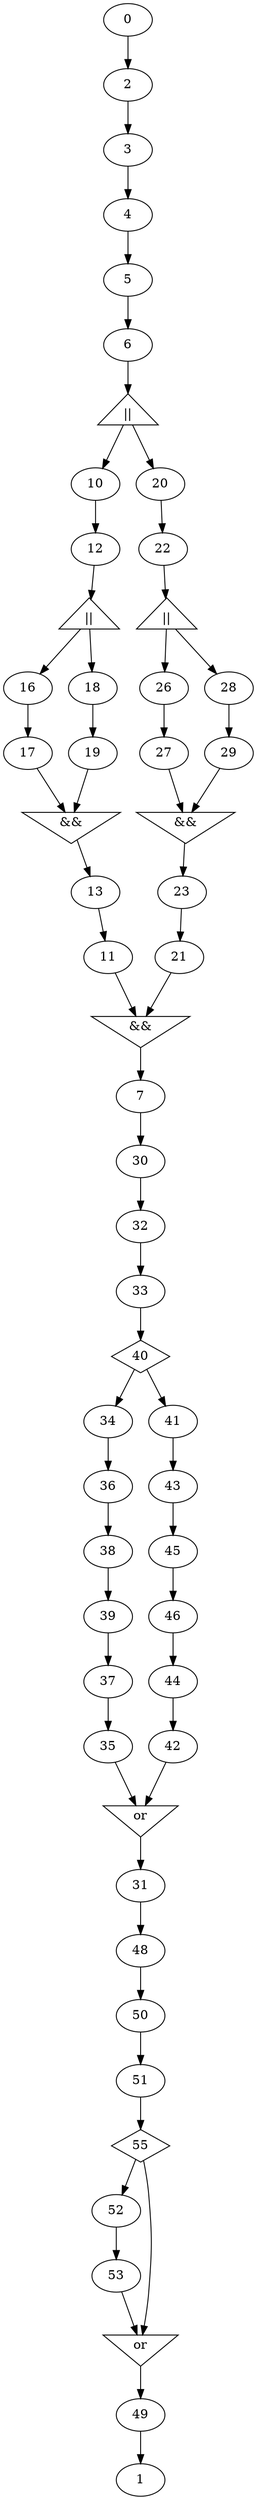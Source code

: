 digraph G {
  "0" [label="0" shape="ellipse"];
  "1" [label="1" shape="ellipse"];
  "2" [label="2" shape="ellipse"];
  "3" [label="3" shape="ellipse"];
  "4" [label="4" shape="ellipse"];
  "5" [label="5" shape="ellipse"];
  "6" [label="6" shape="ellipse"];
  "7" [label="7" shape="ellipse"];
  "8" [label="&&" shape="invtriangle"];
  "9" [label="||" shape="triangle"];
  "10" [label="10" shape="ellipse"];
  "11" [label="11" shape="ellipse"];
  "12" [label="12" shape="ellipse"];
  "13" [label="13" shape="ellipse"];
  "14" [label="&&" shape="invtriangle"];
  "15" [label="||" shape="triangle"];
  "16" [label="16" shape="ellipse"];
  "17" [label="17" shape="ellipse"];
  "18" [label="18" shape="ellipse"];
  "19" [label="19" shape="ellipse"];
  "20" [label="20" shape="ellipse"];
  "21" [label="21" shape="ellipse"];
  "22" [label="22" shape="ellipse"];
  "23" [label="23" shape="ellipse"];
  "24" [label="&&" shape="invtriangle"];
  "25" [label="||" shape="triangle"];
  "26" [label="26" shape="ellipse"];
  "27" [label="27" shape="ellipse"];
  "28" [label="28" shape="ellipse"];
  "29" [label="29" shape="ellipse"];
  "30" [label="30" shape="ellipse"];
  "31" [label="31" shape="ellipse"];
  "32" [label="32" shape="ellipse"];
  "33" [label="33" shape="ellipse"];
  "34" [label="34" shape="ellipse"];
  "35" [label="35" shape="ellipse"];
  "36" [label="36" shape="ellipse"];
  "37" [label="37" shape="ellipse"];
  "38" [label="38" shape="ellipse"];
  "39" [label="39" shape="ellipse"];
  "40" [label="40" shape="diamond"];
  "41" [label="41" shape="ellipse"];
  "42" [label="42" shape="ellipse"];
  "43" [label="43" shape="ellipse"];
  "44" [label="44" shape="ellipse"];
  "45" [label="45" shape="ellipse"];
  "46" [label="46" shape="ellipse"];
  "47" [label="or" shape="invtriangle"];
  "48" [label="48" shape="ellipse"];
  "49" [label="49" shape="ellipse"];
  "50" [label="50" shape="ellipse"];
  "51" [label="51" shape="ellipse"];
  "52" [label="52" shape="ellipse"];
  "53" [label="53" shape="ellipse"];
  "54" [label="or" shape="invtriangle"];
  "55" [label="55" shape="diamond"];
  "2" -> "3" [label=""];
  "0" -> "2" [label=""];
  "4" -> "5" [label=""];
  "3" -> "4" [label=""];
  "6" -> "9" [label=""];
  "16" -> "17" [label=""];
  "12" -> "15" [label=""];
  "15" -> "16" [label=""];
  "17" -> "14" [label=""];
  "18" -> "19" [label=""];
  "15" -> "18" [label=""];
  "19" -> "14" [label=""];
  "14" -> "13" [label=""];
  "10" -> "12" [label=""];
  "13" -> "11" [label=""];
  "9" -> "10" [label=""];
  "11" -> "8" [label=""];
  "26" -> "27" [label=""];
  "22" -> "25" [label=""];
  "25" -> "26" [label=""];
  "27" -> "24" [label=""];
  "28" -> "29" [label=""];
  "25" -> "28" [label=""];
  "29" -> "24" [label=""];
  "24" -> "23" [label=""];
  "20" -> "22" [label=""];
  "23" -> "21" [label=""];
  "9" -> "20" [label=""];
  "21" -> "8" [label=""];
  "8" -> "7" [label=""];
  "5" -> "6" [label=""];
  "32" -> "33" [label=""];
  "38" -> "39" [label=""];
  "36" -> "38" [label=""];
  "39" -> "37" [label=""];
  "34" -> "36" [label=""];
  "37" -> "35" [label=""];
  "30" -> "32" [label=""];
  "33" -> "40" [label=""];
  "40" -> "34" [label=""];
  "45" -> "46" [label=""];
  "43" -> "45" [label=""];
  "46" -> "44" [label=""];
  "41" -> "43" [label=""];
  "44" -> "42" [label=""];
  "35" -> "47" [label=""];
  "40" -> "41" [label=""];
  "42" -> "47" [label=""];
  "47" -> "31" [label=""];
  "7" -> "30" [label=""];
  "50" -> "51" [label=""];
  "52" -> "53" [label=""];
  "48" -> "50" [label=""];
  "51" -> "55" [label=""];
  "55" -> "52" [label=""];
  "55" -> "54" [label=""];
  "53" -> "54" [label=""];
  "54" -> "49" [label=""];
  "31" -> "48" [label=""];
  "49" -> "1" [label=""];
}